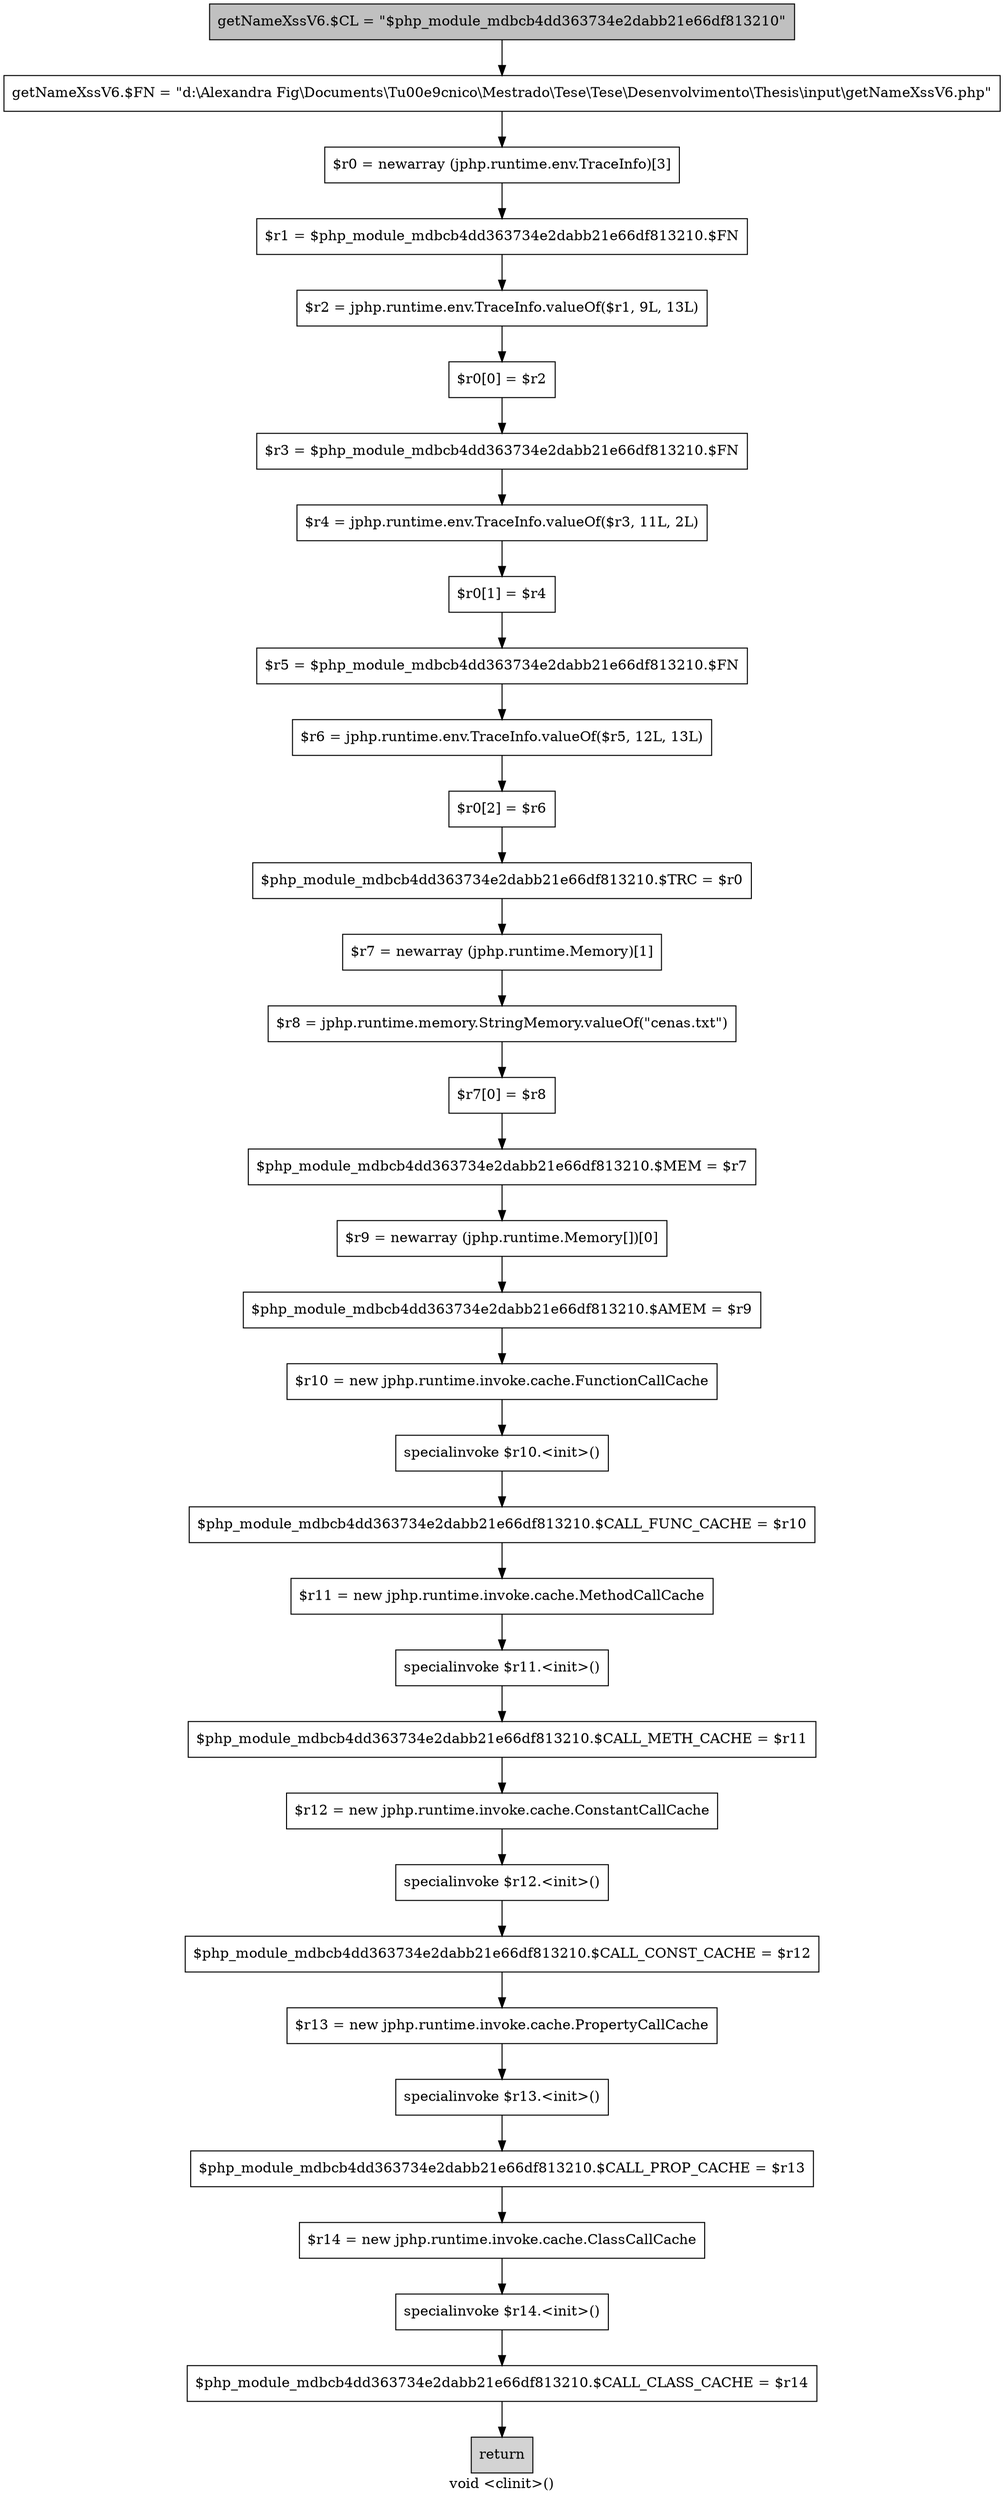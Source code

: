 digraph "void <clinit>()" {
    label="void <clinit>()";
    node [shape=box];
    "0" [style=filled,fillcolor=gray,label="getNameXssV6.$CL = \"$php_module_mdbcb4dd363734e2dabb21e66df813210\"",];
    "1" [label="getNameXssV6.$FN = \"d:\\Alexandra Fig\\Documents\\T\u00e9cnico\\Mestrado\\Tese\\Tese\\Desenvolvimento\\Thesis\\input\\getNameXssV6.php\"",];
    "0"->"1";
    "2" [label="$r0 = newarray (jphp.runtime.env.TraceInfo)[3]",];
    "1"->"2";
    "3" [label="$r1 = $php_module_mdbcb4dd363734e2dabb21e66df813210.$FN",];
    "2"->"3";
    "4" [label="$r2 = jphp.runtime.env.TraceInfo.valueOf($r1, 9L, 13L)",];
    "3"->"4";
    "5" [label="$r0[0] = $r2",];
    "4"->"5";
    "6" [label="$r3 = $php_module_mdbcb4dd363734e2dabb21e66df813210.$FN",];
    "5"->"6";
    "7" [label="$r4 = jphp.runtime.env.TraceInfo.valueOf($r3, 11L, 2L)",];
    "6"->"7";
    "8" [label="$r0[1] = $r4",];
    "7"->"8";
    "9" [label="$r5 = $php_module_mdbcb4dd363734e2dabb21e66df813210.$FN",];
    "8"->"9";
    "10" [label="$r6 = jphp.runtime.env.TraceInfo.valueOf($r5, 12L, 13L)",];
    "9"->"10";
    "11" [label="$r0[2] = $r6",];
    "10"->"11";
    "12" [label="$php_module_mdbcb4dd363734e2dabb21e66df813210.$TRC = $r0",];
    "11"->"12";
    "13" [label="$r7 = newarray (jphp.runtime.Memory)[1]",];
    "12"->"13";
    "14" [label="$r8 = jphp.runtime.memory.StringMemory.valueOf(\"cenas.txt\")",];
    "13"->"14";
    "15" [label="$r7[0] = $r8",];
    "14"->"15";
    "16" [label="$php_module_mdbcb4dd363734e2dabb21e66df813210.$MEM = $r7",];
    "15"->"16";
    "17" [label="$r9 = newarray (jphp.runtime.Memory[])[0]",];
    "16"->"17";
    "18" [label="$php_module_mdbcb4dd363734e2dabb21e66df813210.$AMEM = $r9",];
    "17"->"18";
    "19" [label="$r10 = new jphp.runtime.invoke.cache.FunctionCallCache",];
    "18"->"19";
    "20" [label="specialinvoke $r10.<init>()",];
    "19"->"20";
    "21" [label="$php_module_mdbcb4dd363734e2dabb21e66df813210.$CALL_FUNC_CACHE = $r10",];
    "20"->"21";
    "22" [label="$r11 = new jphp.runtime.invoke.cache.MethodCallCache",];
    "21"->"22";
    "23" [label="specialinvoke $r11.<init>()",];
    "22"->"23";
    "24" [label="$php_module_mdbcb4dd363734e2dabb21e66df813210.$CALL_METH_CACHE = $r11",];
    "23"->"24";
    "25" [label="$r12 = new jphp.runtime.invoke.cache.ConstantCallCache",];
    "24"->"25";
    "26" [label="specialinvoke $r12.<init>()",];
    "25"->"26";
    "27" [label="$php_module_mdbcb4dd363734e2dabb21e66df813210.$CALL_CONST_CACHE = $r12",];
    "26"->"27";
    "28" [label="$r13 = new jphp.runtime.invoke.cache.PropertyCallCache",];
    "27"->"28";
    "29" [label="specialinvoke $r13.<init>()",];
    "28"->"29";
    "30" [label="$php_module_mdbcb4dd363734e2dabb21e66df813210.$CALL_PROP_CACHE = $r13",];
    "29"->"30";
    "31" [label="$r14 = new jphp.runtime.invoke.cache.ClassCallCache",];
    "30"->"31";
    "32" [label="specialinvoke $r14.<init>()",];
    "31"->"32";
    "33" [label="$php_module_mdbcb4dd363734e2dabb21e66df813210.$CALL_CLASS_CACHE = $r14",];
    "32"->"33";
    "34" [style=filled,fillcolor=lightgray,label="return",];
    "33"->"34";
}
